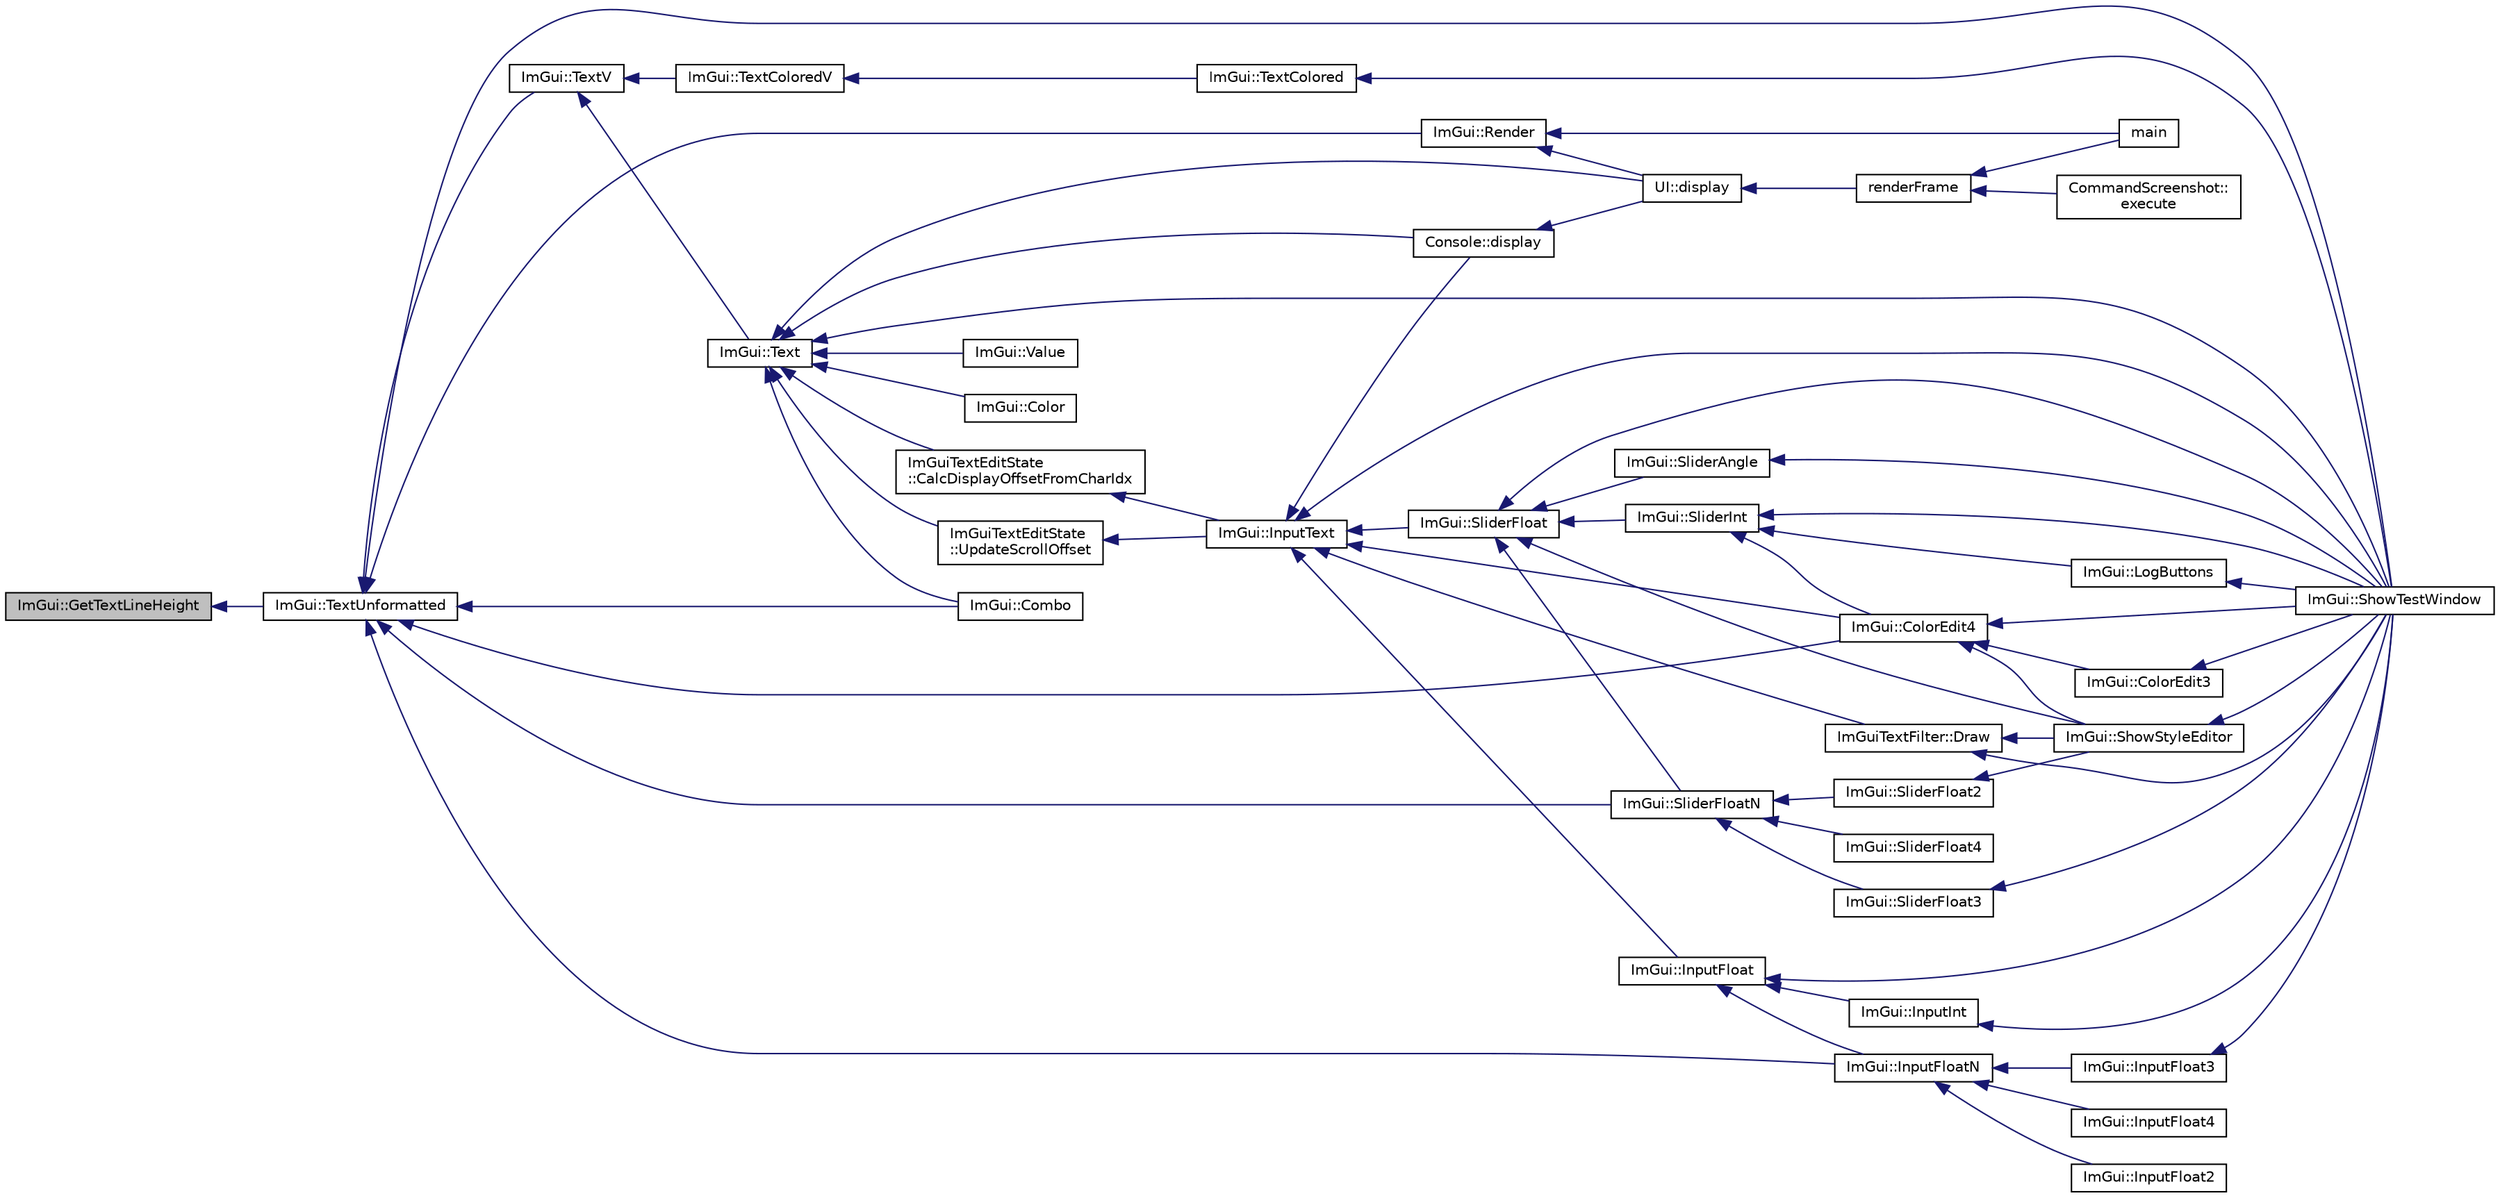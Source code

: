 digraph "ImGui::GetTextLineHeight"
{
 // INTERACTIVE_SVG=YES
  edge [fontname="Helvetica",fontsize="10",labelfontname="Helvetica",labelfontsize="10"];
  node [fontname="Helvetica",fontsize="10",shape=record];
  rankdir="LR";
  Node1 [label="ImGui::GetTextLineHeight",height=0.2,width=0.4,color="black", fillcolor="grey75", style="filled" fontcolor="black"];
  Node1 -> Node2 [dir="back",color="midnightblue",fontsize="10",style="solid",fontname="Helvetica"];
  Node2 [label="ImGui::TextUnformatted",height=0.2,width=0.4,color="black", fillcolor="white", style="filled",URL="$namespace_im_gui.html#ae3e233be79afe818d9eb5fe8a8abf9cf"];
  Node2 -> Node3 [dir="back",color="midnightblue",fontsize="10",style="solid",fontname="Helvetica"];
  Node3 [label="ImGui::Render",height=0.2,width=0.4,color="black", fillcolor="white", style="filled",URL="$namespace_im_gui.html#ab51a164f547317c16c441f1599e3946d"];
  Node3 -> Node4 [dir="back",color="midnightblue",fontsize="10",style="solid",fontname="Helvetica"];
  Node4 [label="main",height=0.2,width=0.4,color="black", fillcolor="white", style="filled",URL="$main_8cpp.html#a0ddf1224851353fc92bfbff6f499fa97"];
  Node3 -> Node5 [dir="back",color="midnightblue",fontsize="10",style="solid",fontname="Helvetica"];
  Node5 [label="UI::display",height=0.2,width=0.4,color="black", fillcolor="white", style="filled",URL="$class_u_i.html#a12b9189214f668a640c39f27725e0f85"];
  Node5 -> Node6 [dir="back",color="midnightblue",fontsize="10",style="solid",fontname="Helvetica"];
  Node6 [label="renderFrame",height=0.2,width=0.4,color="black", fillcolor="white", style="filled",URL="$main_8cpp.html#a00df6d86f86c2004b5c421980456d3f7"];
  Node6 -> Node7 [dir="back",color="midnightblue",fontsize="10",style="solid",fontname="Helvetica"];
  Node7 [label="CommandScreenshot::\lexecute",height=0.2,width=0.4,color="black", fillcolor="white", style="filled",URL="$class_command_screenshot.html#aea047cbfc0c1bdfc8d72d1633070bbdf"];
  Node6 -> Node4 [dir="back",color="midnightblue",fontsize="10",style="solid",fontname="Helvetica"];
  Node2 -> Node8 [dir="back",color="midnightblue",fontsize="10",style="solid",fontname="Helvetica"];
  Node8 [label="ImGui::TextV",height=0.2,width=0.4,color="black", fillcolor="white", style="filled",URL="$namespace_im_gui.html#ae013d7008b6dd18179b99ff3407419c0"];
  Node8 -> Node9 [dir="back",color="midnightblue",fontsize="10",style="solid",fontname="Helvetica"];
  Node9 [label="ImGui::Text",height=0.2,width=0.4,color="black", fillcolor="white", style="filled",URL="$namespace_im_gui.html#a67d6ffc227038ddb8670513d85eb53fd"];
  Node9 -> Node10 [dir="back",color="midnightblue",fontsize="10",style="solid",fontname="Helvetica"];
  Node10 [label="Console::display",height=0.2,width=0.4,color="black", fillcolor="white", style="filled",URL="$class_console.html#aa392bbf2aeecd5e86a4e624bcf9b087a"];
  Node10 -> Node5 [dir="back",color="midnightblue",fontsize="10",style="solid",fontname="Helvetica"];
  Node9 -> Node11 [dir="back",color="midnightblue",fontsize="10",style="solid",fontname="Helvetica"];
  Node11 [label="ImGuiTextEditState\l::UpdateScrollOffset",height=0.2,width=0.4,color="black", fillcolor="white", style="filled",URL="$struct_im_gui_text_edit_state.html#a93ecb8239263122e14bfb316386a73c7"];
  Node11 -> Node12 [dir="back",color="midnightblue",fontsize="10",style="solid",fontname="Helvetica"];
  Node12 [label="ImGui::InputText",height=0.2,width=0.4,color="black", fillcolor="white", style="filled",URL="$namespace_im_gui.html#afc6c1a41c1ab4b1abd7f162e7c345e5a"];
  Node12 -> Node10 [dir="back",color="midnightblue",fontsize="10",style="solid",fontname="Helvetica"];
  Node12 -> Node13 [dir="back",color="midnightblue",fontsize="10",style="solid",fontname="Helvetica"];
  Node13 [label="ImGuiTextFilter::Draw",height=0.2,width=0.4,color="black", fillcolor="white", style="filled",URL="$struct_im_gui_text_filter.html#a695a80849dd5dd87d115ac2ac77ad711"];
  Node13 -> Node14 [dir="back",color="midnightblue",fontsize="10",style="solid",fontname="Helvetica"];
  Node14 [label="ImGui::ShowStyleEditor",height=0.2,width=0.4,color="black", fillcolor="white", style="filled",URL="$namespace_im_gui.html#ad49282dd3b7128f1c55c365f68bc0246"];
  Node14 -> Node15 [dir="back",color="midnightblue",fontsize="10",style="solid",fontname="Helvetica"];
  Node15 [label="ImGui::ShowTestWindow",height=0.2,width=0.4,color="black", fillcolor="white", style="filled",URL="$namespace_im_gui.html#a0c68c05a17d1f5f25f99213cfa722b8d"];
  Node13 -> Node15 [dir="back",color="midnightblue",fontsize="10",style="solid",fontname="Helvetica"];
  Node12 -> Node16 [dir="back",color="midnightblue",fontsize="10",style="solid",fontname="Helvetica"];
  Node16 [label="ImGui::SliderFloat",height=0.2,width=0.4,color="black", fillcolor="white", style="filled",URL="$namespace_im_gui.html#a6a38fe9e55fc166836b1bb05584e1312"];
  Node16 -> Node17 [dir="back",color="midnightblue",fontsize="10",style="solid",fontname="Helvetica"];
  Node17 [label="ImGui::SliderAngle",height=0.2,width=0.4,color="black", fillcolor="white", style="filled",URL="$namespace_im_gui.html#a9f5d085f6f34d8985c93e4ba7d4a1d0b"];
  Node17 -> Node15 [dir="back",color="midnightblue",fontsize="10",style="solid",fontname="Helvetica"];
  Node16 -> Node18 [dir="back",color="midnightblue",fontsize="10",style="solid",fontname="Helvetica"];
  Node18 [label="ImGui::SliderInt",height=0.2,width=0.4,color="black", fillcolor="white", style="filled",URL="$namespace_im_gui.html#a3db1584ea249035911661f1f95fb6224"];
  Node18 -> Node19 [dir="back",color="midnightblue",fontsize="10",style="solid",fontname="Helvetica"];
  Node19 [label="ImGui::LogButtons",height=0.2,width=0.4,color="black", fillcolor="white", style="filled",URL="$namespace_im_gui.html#a7bd295da4be19bab98262c76fcaeb4fb"];
  Node19 -> Node15 [dir="back",color="midnightblue",fontsize="10",style="solid",fontname="Helvetica"];
  Node18 -> Node20 [dir="back",color="midnightblue",fontsize="10",style="solid",fontname="Helvetica"];
  Node20 [label="ImGui::ColorEdit4",height=0.2,width=0.4,color="black", fillcolor="white", style="filled",URL="$namespace_im_gui.html#a9d5e29190c1f556244cc089bb2fbe11b"];
  Node20 -> Node21 [dir="back",color="midnightblue",fontsize="10",style="solid",fontname="Helvetica"];
  Node21 [label="ImGui::ColorEdit3",height=0.2,width=0.4,color="black", fillcolor="white", style="filled",URL="$namespace_im_gui.html#a048adf7864d5c10a051cbd0ea3f00f98"];
  Node21 -> Node15 [dir="back",color="midnightblue",fontsize="10",style="solid",fontname="Helvetica"];
  Node20 -> Node14 [dir="back",color="midnightblue",fontsize="10",style="solid",fontname="Helvetica"];
  Node20 -> Node15 [dir="back",color="midnightblue",fontsize="10",style="solid",fontname="Helvetica"];
  Node18 -> Node15 [dir="back",color="midnightblue",fontsize="10",style="solid",fontname="Helvetica"];
  Node16 -> Node22 [dir="back",color="midnightblue",fontsize="10",style="solid",fontname="Helvetica"];
  Node22 [label="ImGui::SliderFloatN",height=0.2,width=0.4,color="black", fillcolor="white", style="filled",URL="$namespace_im_gui.html#aedc90d902fad009849392580608b9411"];
  Node22 -> Node23 [dir="back",color="midnightblue",fontsize="10",style="solid",fontname="Helvetica"];
  Node23 [label="ImGui::SliderFloat2",height=0.2,width=0.4,color="black", fillcolor="white", style="filled",URL="$namespace_im_gui.html#a936aeaa804e9cf25559e2bce6149f76d"];
  Node23 -> Node14 [dir="back",color="midnightblue",fontsize="10",style="solid",fontname="Helvetica"];
  Node22 -> Node24 [dir="back",color="midnightblue",fontsize="10",style="solid",fontname="Helvetica"];
  Node24 [label="ImGui::SliderFloat3",height=0.2,width=0.4,color="black", fillcolor="white", style="filled",URL="$namespace_im_gui.html#af5b4ec5a2765906d51f975dc761f383d"];
  Node24 -> Node15 [dir="back",color="midnightblue",fontsize="10",style="solid",fontname="Helvetica"];
  Node22 -> Node25 [dir="back",color="midnightblue",fontsize="10",style="solid",fontname="Helvetica"];
  Node25 [label="ImGui::SliderFloat4",height=0.2,width=0.4,color="black", fillcolor="white", style="filled",URL="$namespace_im_gui.html#ada619e9f233a1dc2f3d5e4bfac61eb47"];
  Node16 -> Node14 [dir="back",color="midnightblue",fontsize="10",style="solid",fontname="Helvetica"];
  Node16 -> Node15 [dir="back",color="midnightblue",fontsize="10",style="solid",fontname="Helvetica"];
  Node12 -> Node26 [dir="back",color="midnightblue",fontsize="10",style="solid",fontname="Helvetica"];
  Node26 [label="ImGui::InputFloat",height=0.2,width=0.4,color="black", fillcolor="white", style="filled",URL="$namespace_im_gui.html#ad49db2dfac5df23b6c3721045a1125f8"];
  Node26 -> Node27 [dir="back",color="midnightblue",fontsize="10",style="solid",fontname="Helvetica"];
  Node27 [label="ImGui::InputInt",height=0.2,width=0.4,color="black", fillcolor="white", style="filled",URL="$namespace_im_gui.html#ab3c2f59198a7a39f80653153167fb9ca"];
  Node27 -> Node15 [dir="back",color="midnightblue",fontsize="10",style="solid",fontname="Helvetica"];
  Node26 -> Node28 [dir="back",color="midnightblue",fontsize="10",style="solid",fontname="Helvetica"];
  Node28 [label="ImGui::InputFloatN",height=0.2,width=0.4,color="black", fillcolor="white", style="filled",URL="$namespace_im_gui.html#afd9a18ddee838f2a9dd3d98451504304"];
  Node28 -> Node29 [dir="back",color="midnightblue",fontsize="10",style="solid",fontname="Helvetica"];
  Node29 [label="ImGui::InputFloat2",height=0.2,width=0.4,color="black", fillcolor="white", style="filled",URL="$namespace_im_gui.html#ab7dfbd62b34d31d169a93e75fe13f9cd"];
  Node28 -> Node30 [dir="back",color="midnightblue",fontsize="10",style="solid",fontname="Helvetica"];
  Node30 [label="ImGui::InputFloat3",height=0.2,width=0.4,color="black", fillcolor="white", style="filled",URL="$namespace_im_gui.html#ae89c31cc78433e0b38b40360dffdec03"];
  Node30 -> Node15 [dir="back",color="midnightblue",fontsize="10",style="solid",fontname="Helvetica"];
  Node28 -> Node31 [dir="back",color="midnightblue",fontsize="10",style="solid",fontname="Helvetica"];
  Node31 [label="ImGui::InputFloat4",height=0.2,width=0.4,color="black", fillcolor="white", style="filled",URL="$namespace_im_gui.html#a8f2abe7ab0369b1eabe755d60faefbcd"];
  Node26 -> Node15 [dir="back",color="midnightblue",fontsize="10",style="solid",fontname="Helvetica"];
  Node12 -> Node20 [dir="back",color="midnightblue",fontsize="10",style="solid",fontname="Helvetica"];
  Node12 -> Node15 [dir="back",color="midnightblue",fontsize="10",style="solid",fontname="Helvetica"];
  Node9 -> Node32 [dir="back",color="midnightblue",fontsize="10",style="solid",fontname="Helvetica"];
  Node32 [label="ImGuiTextEditState\l::CalcDisplayOffsetFromCharIdx",height=0.2,width=0.4,color="black", fillcolor="white", style="filled",URL="$struct_im_gui_text_edit_state.html#a409e9b345f97534bc2edf798789fb608"];
  Node32 -> Node12 [dir="back",color="midnightblue",fontsize="10",style="solid",fontname="Helvetica"];
  Node9 -> Node33 [dir="back",color="midnightblue",fontsize="10",style="solid",fontname="Helvetica"];
  Node33 [label="ImGui::Combo",height=0.2,width=0.4,color="black", fillcolor="white", style="filled",URL="$namespace_im_gui.html#ace18e3ba66d5ce42cfc8cbdc99b34fa8"];
  Node9 -> Node34 [dir="back",color="midnightblue",fontsize="10",style="solid",fontname="Helvetica"];
  Node34 [label="ImGui::Value",height=0.2,width=0.4,color="black", fillcolor="white", style="filled",URL="$namespace_im_gui.html#a1b3324308e43eeded5c3599fa0f03e85"];
  Node9 -> Node35 [dir="back",color="midnightblue",fontsize="10",style="solid",fontname="Helvetica"];
  Node35 [label="ImGui::Color",height=0.2,width=0.4,color="black", fillcolor="white", style="filled",URL="$namespace_im_gui.html#a41fb791bb19862eb9be56d54cb0818a3"];
  Node9 -> Node15 [dir="back",color="midnightblue",fontsize="10",style="solid",fontname="Helvetica"];
  Node9 -> Node5 [dir="back",color="midnightblue",fontsize="10",style="solid",fontname="Helvetica"];
  Node8 -> Node36 [dir="back",color="midnightblue",fontsize="10",style="solid",fontname="Helvetica"];
  Node36 [label="ImGui::TextColoredV",height=0.2,width=0.4,color="black", fillcolor="white", style="filled",URL="$namespace_im_gui.html#a565ffca15447b3fbe600170a314fdc8d"];
  Node36 -> Node37 [dir="back",color="midnightblue",fontsize="10",style="solid",fontname="Helvetica"];
  Node37 [label="ImGui::TextColored",height=0.2,width=0.4,color="black", fillcolor="white", style="filled",URL="$namespace_im_gui.html#aff9ebf123e85c9cec235a428d897d2bc"];
  Node37 -> Node15 [dir="back",color="midnightblue",fontsize="10",style="solid",fontname="Helvetica"];
  Node2 -> Node22 [dir="back",color="midnightblue",fontsize="10",style="solid",fontname="Helvetica"];
  Node2 -> Node28 [dir="back",color="midnightblue",fontsize="10",style="solid",fontname="Helvetica"];
  Node2 -> Node33 [dir="back",color="midnightblue",fontsize="10",style="solid",fontname="Helvetica"];
  Node2 -> Node20 [dir="back",color="midnightblue",fontsize="10",style="solid",fontname="Helvetica"];
  Node2 -> Node15 [dir="back",color="midnightblue",fontsize="10",style="solid",fontname="Helvetica"];
}
